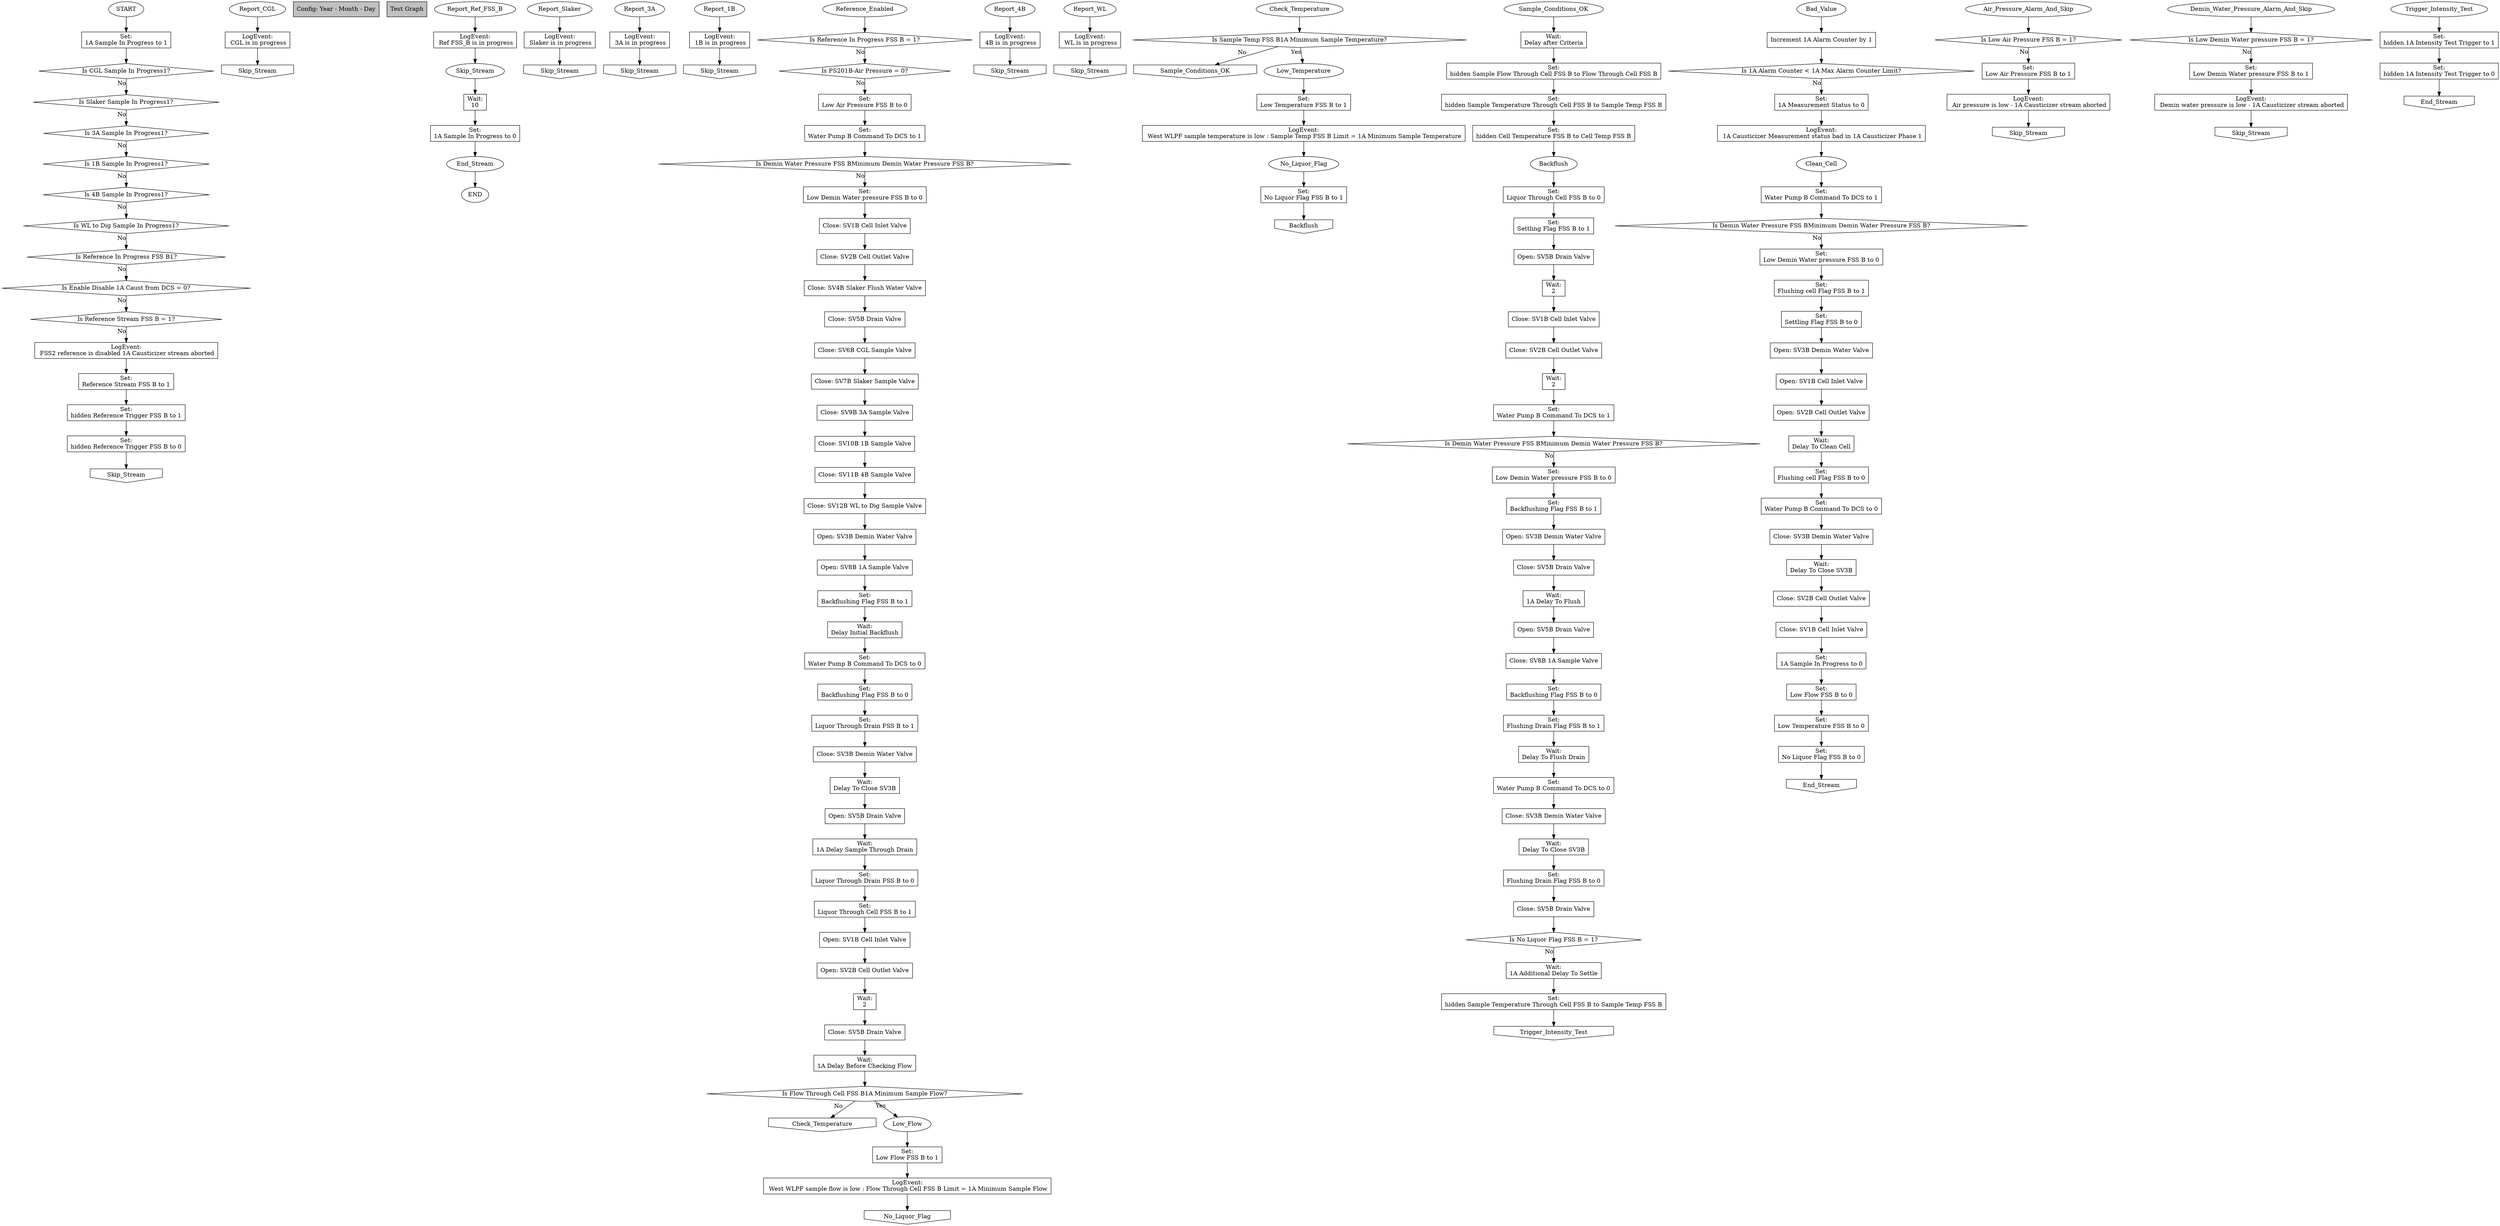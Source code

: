 digraph {

// Graph Attributes
graph[page="8,11" ratio=auto fontsize=12 ]

// Nodes
0[shape="oval"label="START"]
2[shape="box"label="Set:\n1A Sample In Progress to 1"]
8[shape="diamond"label="Is CGL Sample In Progress1?"]
9[shape="diamond"label="Is Slaker Sample In Progress1?"]
11[shape="diamond"label="Is 3A Sample In Progress1?"]
267[shape="oval"label="Report_CGL"]
12[shape="diamond"label="Is 1B Sample In Progress1?"]
268[shape="box"label="LogEvent:\n CGL is in progress"]
9997[shape="box"label="Config: Year - Month - Day"style="filled"fillcolor="grey"]
13[shape="diamond"label="Is 4B Sample In Progress1?"]
269[shape="invhouse"label="Skip_Stream"]
9998[shape="box"label="Test Graph"style="filled"fillcolor="grey"]
14[shape="diamond"label="Is WL to Dig Sample In Progress1?"]
9999[shape="oval"label="END"]
271[shape="oval"label="Report_Slaker"]
272[shape="box"label="LogEvent:\n Slaker is in progress"]
17[shape="diamond"label="Is Reference In Progress FSS B1?"]
273[shape="invhouse"label="Skip_Stream"]
20[shape="diamond"label="Is Enable Disable 1A Caust from DCS = 0?"]
23[shape="diamond"label="Is Reference Stream FSS B = 1?"]
279[shape="oval"label="Report_3A"]
24[shape="box"label="LogEvent:\n FSS2 reference is disabled 1A Causticizer stream aborted"]
280[shape="box"label="LogEvent:\n 3A is in progress"]
25[shape="box"label="Set:\nReference Stream FSS B to 1"]
281[shape="invhouse"label="Skip_Stream"]
26[shape="box"label="Set:\nhidden Reference Trigger FSS B to 1"]
27[shape="box"label="Set:\nhidden Reference Trigger FSS B to 0"]
283[shape="oval"label="Report_1B"]
28[shape="invhouse"label="Skip_Stream"]
284[shape="box"label="LogEvent:\n 1B is in progress"]
285[shape="invhouse"label="Skip_Stream"]
30[shape="oval"label="Reference_Enabled"]
287[shape="oval"label="Report_4B"]
32[shape="diamond"label="Is Reference In Progress FSS B = 1?"]
288[shape="box"label="LogEvent:\n 4B is in progress"]
289[shape="invhouse"label="Skip_Stream"]
35[shape="diamond"label="Is PS201B-Air Pressure = 0?"]
291[shape="oval"label="Report_WL"]
292[shape="box"label="LogEvent:\n WL is in progress"]
37[shape="box"label="Set:\nLow Air Pressure FSS B to 0"]
293[shape="invhouse"label="Skip_Stream"]
40[shape="box"label="Set:\nWater Pump B Command To DCS to 1"]
43[shape="diamond"label="Is Demin Water Pressure FSS BMinimum Demin Water Pressure FSS B?"]
46[shape="box"label="Set:\nLow Demin Water pressure FSS B to 0"]
303[shape="oval"label="Report_Ref_FSS_B"]
304[shape="box"label="LogEvent:\n Ref FSS_B is in progress"]
49[shape="box"label="Close: SV1B Cell Inlet Valve"]
306[shape="oval"label="Skip_Stream"]
50[shape="box"label="Close: SV2B Cell Outlet Valve"]
307[shape="box"label="Wait:\n10"]
51[shape="box"label="Close: SV4B Slaker Flush Water Valve"]
308[shape="box"label="Set:\n1A Sample In Progress to 0"]
52[shape="box"label="Close: SV5B Drain Valve"]
309[shape="oval"label="End_Stream"]
53[shape="box"label="Close: SV6B CGL Sample Valve"]
54[shape="box"label="Close: SV7B Slaker Sample Valve"]
55[shape="box"label="Close: SV9B 3A Sample Valve"]
56[shape="box"label="Close: SV10B 1B Sample Valve"]
57[shape="box"label="Close: SV11B 4B Sample Valve"]
58[shape="box"label="Close: SV12B WL to Dig Sample Valve"]
61[shape="box"label="Open: SV3B Demin Water Valve"]
62[shape="box"label="Open: SV8B 1A Sample Valve"]
64[shape="box"label="Set:\nBackflushing Flag FSS B to 1"]
67[shape="box"label="Wait:\nDelay Initial Backflush"]
70[shape="box"label="Set:\nWater Pump B Command To DCS to 0"]
73[shape="box"label="Set:\nBackflushing Flag FSS B to 0"]
74[shape="box"label="Set:\nLiquor Through Drain FSS B to 1"]
76[shape="box"label="Close: SV3B Demin Water Valve"]
77[shape="box"label="Wait:\nDelay To Close SV3B"]
78[shape="box"label="Open: SV5B Drain Valve"]
81[shape="box"label="Wait:\n1A Delay Sample Through Drain"]
84[shape="box"label="Set:\nLiquor Through Drain FSS B to 0"]
85[shape="box"label="Set:\nLiquor Through Cell FSS B to 1"]
88[shape="box"label="Open: SV1B Cell Inlet Valve"]
89[shape="box"label="Open: SV2B Cell Outlet Valve"]
90[shape="box"label="Wait:\n2"]
91[shape="box"label="Close: SV5B Drain Valve"]
94[shape="box"label="Wait:\n1A Delay Before Checking Flow"]
97[shape="diamond"label="Is Flow Through Cell FSS B1A Minimum Sample Flow?"]
98[shape="invhouse"label="Check_Temperature"]
100[shape="oval"label="Low_Flow"]
102[shape="box"label="Set:\nLow Flow FSS B to 1"]
103[shape="box"label="LogEvent:\n West WLPF sample flow is low : Flow Through Cell FSS B Limit = 1A Minimum Sample Flow"]
104[shape="invhouse"label="No_Liquor_Flag"]
106[shape="oval"label="Check_Temperature"]
108[shape="diamond"label="Is Sample Temp FSS B1A Minimum Sample Temperature?"]
109[shape="invhouse"label="Sample_Conditions_OK"]
111[shape="oval"label="Low_Temperature"]
113[shape="box"label="Set:\nLow Temperature FSS B to 1"]
114[shape="box"label="LogEvent:\n West WLPF sample temperature is low : Sample Temp FSS B Limit = 1A Minimum Sample Temperature"]
116[shape="oval"label="No_Liquor_Flag"]
117[shape="box"label="Set:\nNo Liquor Flag FSS B to 1"]
119[shape="invhouse"label="Backflush"]
121[shape="oval"label="Sample_Conditions_OK"]
122[shape="box"label="Wait:\nDelay after Criteria"]
125[shape="box"label="Set:\nhidden Sample Flow Through Cell FSS B to Flow Through Cell FSS B"]
126[shape="box"label="Set:\nhidden Sample Temperature Through Cell FSS B to Sample Temp FSS B"]
127[shape="box"label="Set:\nhidden Cell Temperature FSS B to Cell Temp FSS B"]
129[shape="oval"label="Backflush"]
131[shape="box"label="Set:\nLiquor Through Cell FSS B to 0"]
132[shape="box"label="Set:\nSettling Flag FSS B to 1"]
135[shape="box"label="Open: SV5B Drain Valve"]
136[shape="box"label="Wait:\n2"]
137[shape="box"label="Close: SV1B Cell Inlet Valve"]
138[shape="box"label="Close: SV2B Cell Outlet Valve"]
139[shape="box"label="Wait:\n2"]
142[shape="box"label="Set:\nWater Pump B Command To DCS to 1"]
145[shape="diamond"label="Is Demin Water Pressure FSS BMinimum Demin Water Pressure FSS B?"]
148[shape="box"label="Set:\nLow Demin Water pressure FSS B to 0"]
151[shape="box"label="Set:\nBackflushing Flag FSS B to 1"]
152[shape="box"label="Open: SV3B Demin Water Valve"]
153[shape="box"label="Close: SV5B Drain Valve"]
156[shape="box"label="Wait:\n1A Delay To Flush"]
159[shape="box"label="Open: SV5B Drain Valve"]
160[shape="box"label="Close: SV8B 1A Sample Valve"]
162[shape="box"label="Set:\nBackflushing Flag FSS B to 0"]
163[shape="box"label="Set:\nFlushing Drain Flag FSS B to 1"]
165[shape="box"label="Wait:\nDelay To Flush Drain"]
168[shape="box"label="Set:\nWater Pump B Command To DCS to 0"]
171[shape="box"label="Close: SV3B Demin Water Valve"]
172[shape="box"label="Wait:\nDelay To Close SV3B"]
173[shape="box"label="Set:\nFlushing Drain Flag FSS B to 0"]
174[shape="box"label="Close: SV5B Drain Valve"]
177[shape="diamond"label="Is No Liquor Flag FSS B = 1?"]
180[shape="box"label="Wait:\n1A Additional Delay To Settle"]
182[shape="box"label="Set:\nhidden Sample Temperature Through Cell FSS B to Sample Temp FSS B"]
185[shape="invhouse"label="Trigger_Intensity_Test"]
187[shape="oval"label="Bad_Value"]
189[shape="box"label="Increment 1A Alarm Counter by 1"]
192[shape="diamond"label="Is 1A Alarm Counter < 1A Max Alarm Counter Limit?"]
195[shape="box"label="Set:\n1A Measurement Status to 0"]
196[shape="box"label="LogEvent:\n 1A Causticizer Measurement status bad in 1A Causticizer Phase 1"]
198[shape="oval"label="Clean_Cell"]
200[shape="box"label="Set:\nWater Pump B Command To DCS to 1"]
203[shape="diamond"label="Is Demin Water Pressure FSS BMinimum Demin Water Pressure FSS B?"]
206[shape="box"label="Set:\nLow Demin Water pressure FSS B to 0"]
209[shape="box"label="Set:\nFlushing cell Flag FSS B to 1"]
210[shape="box"label="Set:\nSettling Flag FSS B to 0"]
213[shape="box"label="Open: SV3B Demin Water Valve"]
214[shape="box"label="Open: SV1B Cell Inlet Valve"]
215[shape="box"label="Open: SV2B Cell Outlet Valve"]
217[shape="box"label="Wait:\nDelay To Clean Cell"]
220[shape="box"label="Set:\nFlushing cell Flag FSS B to 0"]
223[shape="box"label="Set:\nWater Pump B Command To DCS to 0"]
226[shape="box"label="Close: SV3B Demin Water Valve"]
227[shape="box"label="Wait:\nDelay To Close SV3B"]
228[shape="box"label="Close: SV2B Cell Outlet Valve"]
229[shape="box"label="Close: SV1B Cell Inlet Valve"]
232[shape="box"label="Set:\n1A Sample In Progress to 0"]
233[shape="box"label="Set:\nLow Flow FSS B to 0"]
234[shape="box"label="Set:\nLow Temperature FSS B to 0"]
235[shape="box"label="Set:\nNo Liquor Flag FSS B to 0"]
236[shape="invhouse"label="End_Stream"]
238[shape="oval"label="Air_Pressure_Alarm_And_Skip"]
239[shape="diamond"label="Is Low Air Pressure FSS B = 1?"]
240[shape="box"label="Set:\nLow Air Pressure FSS B to 1"]
241[shape="box"label="LogEvent:\n Air pressure is low - 1A Causticizer stream aborted"]
242[shape="invhouse"label="Skip_Stream"]
244[shape="oval"label="Demin_Water_Pressure_Alarm_And_Skip"]
245[shape="diamond"label="Is Low Demin Water pressure FSS B = 1?"]
246[shape="box"label="Set:\nLow Demin Water pressure FSS B to 1"]
247[shape="box"label="LogEvent:\n Demin water pressure is low - 1A Causticizer stream aborted"]
248[shape="invhouse"label="Skip_Stream"]
250[shape="oval"label="Trigger_Intensity_Test"]
251[shape="box"label="Set:\nhidden 1A Intensity Test Trigger to 1"]
252[shape="box"label="Set:\nhidden 1A Intensity Test Trigger to 0"]
253[shape="invhouse"label="End_Stream"]

// Edges
103 -> 104
232 -> 233
234 -> 235
76 -> 77
279 -> 280
132 -> 135
159 -> 160
117 -> 119
173 -> 174
58 -> 61
53 -> 54
88 -> 89
288 -> 289
291 -> 292
64 -> 67
252 -> 253
26 -> 27
246 -> 247
55 -> 56
121 -> 122
156 -> 159
94 -> 97
171 -> 172
284 -> 285
251 -> 252
111 -> 113
271 -> 272
51 -> 52
46 -> 49
162 -> 163
187 -> 189
172 -> 173
203 -> 206[xlabel="No"]
206 -> 209
238 -> 239
138 -> 139
17 -> 20[xlabel="No"]
287 -> 288
245 -> 246[xlabel="No"]
304 -> 306
84 -> 85
220 -> 223
239 -> 240[xlabel="No"]
102 -> 103
67 -> 70
227 -> 228
97 -> 100[xlabel="Yes"]
57 -> 58
114 -> 116
43 -> 46[xlabel="No"]
81 -> 84
25 -> 26
40 -> 43
106 -> 108
91 -> 94
229 -> 232
267 -> 268
9 -> 11[xlabel="No"]
241 -> 242
307 -> 308
189 -> 192
235 -> 236
214 -> 215
89 -> 90
272 -> 273
174 -> 177
127 -> 129
152 -> 153
215 -> 217
14 -> 17[xlabel="No"]
165 -> 168
309 -> 9999
182 -> 185
195 -> 196
12 -> 13[xlabel="No"]
200 -> 203
78 -> 81
217 -> 220
8 -> 9[xlabel="No"]
247 -> 248
233 -> 234
113 -> 114
131 -> 132
177 -> 180[xlabel="No"]
62 -> 64
27 -> 28
116 -> 117
23 -> 24[xlabel="No"]
129 -> 131
250 -> 251
213 -> 214
148 -> 151
163 -> 165
30 -> 32
142 -> 145
90 -> 91
244 -> 245
192 -> 195[xlabel="No"]
228 -> 229
24 -> 25
198 -> 200
100 -> 102
97 -> 98[xlabel="No"]
73 -> 74
77 -> 78
50 -> 51
11 -> 12[xlabel="No"]
306 -> 307
226 -> 227
268 -> 269
2 -> 8
85 -> 88
280 -> 281
139 -> 142
210 -> 213
126 -> 127
49 -> 50
32 -> 35[xlabel="No"]
151 -> 152
20 -> 23[xlabel="No"]
35 -> 37[xlabel="No"]
196 -> 198
70 -> 73
122 -> 125
209 -> 210
56 -> 57
74 -> 76
145 -> 148[xlabel="No"]
180 -> 182
240 -> 241
283 -> 284
52 -> 53
108 -> 111[xlabel="Yes"]
37 -> 40
136 -> 137
168 -> 171
125 -> 126
160 -> 162
303 -> 304
223 -> 226
153 -> 156
292 -> 293
135 -> 136
137 -> 138
108 -> 109[xlabel="No"]
308 -> 309
13 -> 14[xlabel="No"]
54 -> 55
61 -> 62
0 -> 2
}
